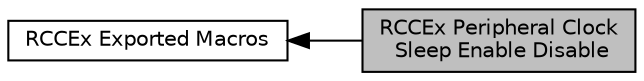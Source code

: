 digraph "RCCEx Peripheral Clock Sleep Enable Disable"
{
  edge [fontname="Helvetica",fontsize="10",labelfontname="Helvetica",labelfontsize="10"];
  node [fontname="Helvetica",fontsize="10",shape=record];
  rankdir=LR;
  Node1 [label="RCCEx Exported Macros",height=0.2,width=0.4,color="black", fillcolor="white", style="filled",URL="$group___r_c_c_ex___exported___macros.html"];
  Node0 [label="RCCEx Peripheral Clock\l Sleep Enable Disable",height=0.2,width=0.4,color="black", fillcolor="grey75", style="filled", fontcolor="black"];
  Node1->Node0 [shape=plaintext, dir="back", style="solid"];
}
